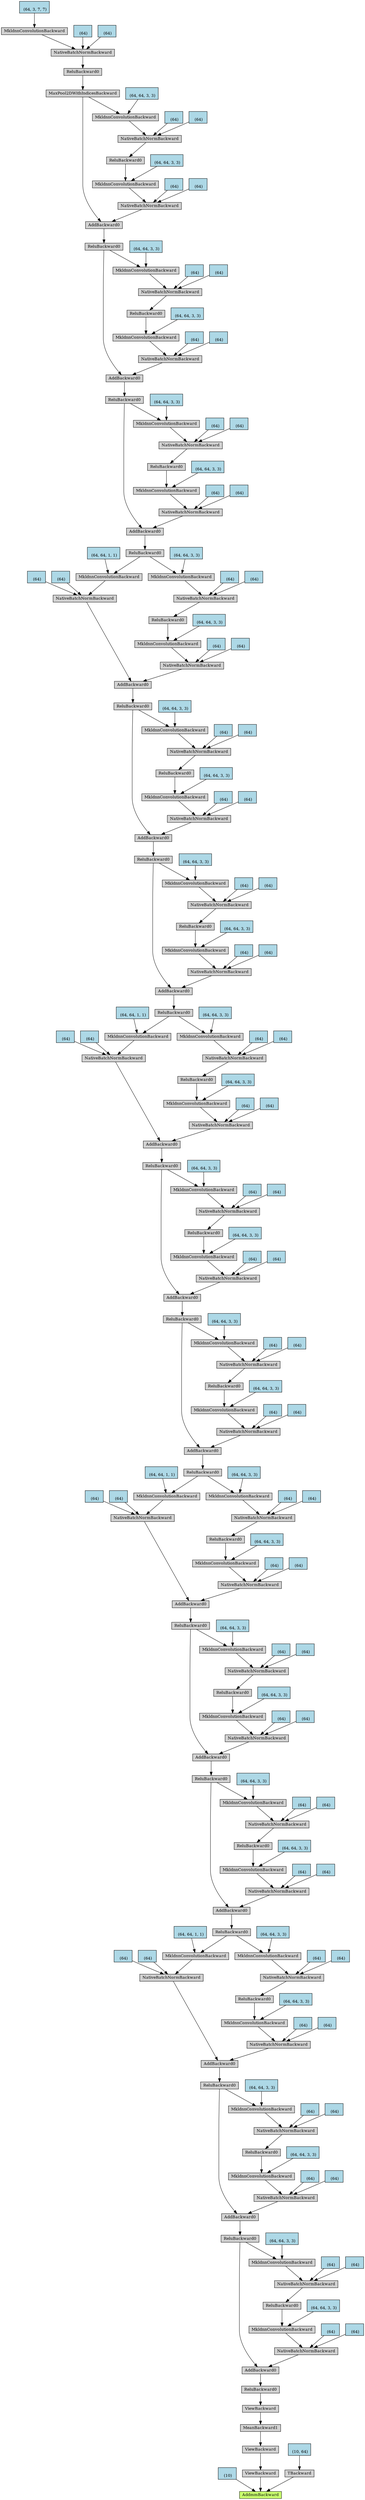 digraph {
	graph [size="71.1,71.1"]
	node [align=left fontsize=12 height=0.2 ranksep=0.1 shape=box style=filled]
	140588604685952 [label=AddmmBackward fillcolor=darkolivegreen1]
	140588604685808 -> 140588604685952
	140588604685808 [label="
 (10)" fillcolor=lightblue]
	140588604685856 -> 140588604685952
	140588604685856 [label=ViewBackward]
	140588604685424 -> 140588604685856
	140588604685424 [label=ViewBackward]
	140588604685472 -> 140588604685424
	140588604685472 [label=MeanBackward1]
	140588604685520 -> 140588604685472
	140588604685520 [label=ViewBackward]
	140588604685616 -> 140588604685520
	140588604685616 [label=ReluBackward0]
	140588604685232 -> 140588604685616
	140588604685232 [label=AddBackward0]
	140588604685136 -> 140588604685232
	140588604685136 [label=NativeBatchNormBackward]
	140588604685088 -> 140588604685136
	140588604685088 [label=MkldnnConvolutionBackward]
	140588604684896 -> 140588604685088
	140588604684896 [label=ReluBackward0]
	140588604684656 -> 140588604684896
	140588604684656 [label=NativeBatchNormBackward]
	140588604684560 -> 140588604684656
	140588604684560 [label=MkldnnConvolutionBackward]
	140588604685184 -> 140588604684560
	140588604685184 [label=ReluBackward0]
	140588604684272 -> 140588604685184
	140588604684272 [label=AddBackward0]
	140588604684176 -> 140588604684272
	140588604684176 [label=NativeBatchNormBackward]
	140588604684128 -> 140588604684176
	140588604684128 [label=MkldnnConvolutionBackward]
	140588607973552 -> 140588604684128
	140588607973552 [label=ReluBackward0]
	140588607973504 -> 140588607973552
	140588607973504 [label=NativeBatchNormBackward]
	140588607973408 -> 140588607973504
	140588607973408 [label=MkldnnConvolutionBackward]
	140588604684224 -> 140588607973408
	140588604684224 [label=ReluBackward0]
	140588607973120 -> 140588604684224
	140588607973120 [label=AddBackward0]
	140588607973024 -> 140588607973120
	140588607973024 [label=NativeBatchNormBackward]
	140588607972784 -> 140588607973024
	140588607972784 [label=MkldnnConvolutionBackward]
	140588607972592 -> 140588607972784
	140588607972592 [label=ReluBackward0]
	140588607972544 -> 140588607972592
	140588607972544 [label=NativeBatchNormBackward]
	140588607972448 -> 140588607972544
	140588607972448 [label=MkldnnConvolutionBackward]
	140588607972256 -> 140588607972448
	140588607972256 [label=ReluBackward0]
	140588607972016 -> 140588607972256
	140588607972016 [label=AddBackward0]
	140588607971968 -> 140588607972016
	140588607971968 [label=NativeBatchNormBackward]
	140588607971728 -> 140588607971968
	140588607971728 [label=MkldnnConvolutionBackward]
	140588607971536 -> 140588607971728
	140588607971536 [label=ReluBackward0]
	140588607971488 -> 140588607971536
	140588607971488 [label=NativeBatchNormBackward]
	140588607973984 -> 140588607971488
	140588607973984 [label=MkldnnConvolutionBackward]
	140588607971824 -> 140588607973984
	140588607971824 [label=ReluBackward0]
	140588607974128 -> 140588607971824
	140588607974128 [label=AddBackward0]
	140588607974272 -> 140588607974128
	140588607974272 [label=NativeBatchNormBackward]
	140588607974416 -> 140588607974272
	140588607974416 [label=MkldnnConvolutionBackward]
	140588607974608 -> 140588607974416
	140588607974608 [label=ReluBackward0]
	140588607974752 -> 140588607974608
	140588607974752 [label=NativeBatchNormBackward]
	140588607974896 -> 140588607974752
	140588607974896 [label=MkldnnConvolutionBackward]
	140588607974320 -> 140588607974896
	140588607974320 [label=ReluBackward0]
	140588607975184 -> 140588607974320
	140588607975184 [label=AddBackward0]
	140588607975328 -> 140588607975184
	140588607975328 [label=NativeBatchNormBackward]
	140588608041072 -> 140588607975328
	140588608041072 [label=MkldnnConvolutionBackward]
	140588608041264 -> 140588608041072
	140588608041264 [label=ReluBackward0]
	140588608041408 -> 140588608041264
	140588608041408 [label=NativeBatchNormBackward]
	140588608041552 -> 140588608041408
	140588608041552 [label=MkldnnConvolutionBackward]
	140588608041744 -> 140588608041552
	140588608041744 [label=ReluBackward0]
	140588608041888 -> 140588608041744
	140588608041888 [label=AddBackward0]
	140588608042032 -> 140588608041888
	140588608042032 [label=NativeBatchNormBackward]
	140588608042176 -> 140588608042032
	140588608042176 [label=MkldnnConvolutionBackward]
	140588608042368 -> 140588608042176
	140588608042368 [label=ReluBackward0]
	140588608042512 -> 140588608042368
	140588608042512 [label=NativeBatchNormBackward]
	140588608042656 -> 140588608042512
	140588608042656 [label=MkldnnConvolutionBackward]
	140588608042080 -> 140588608042656
	140588608042080 [label=ReluBackward0]
	140588608042944 -> 140588608042080
	140588608042944 [label=AddBackward0]
	140588608043088 -> 140588608042944
	140588608043088 [label=NativeBatchNormBackward]
	140588608043232 -> 140588608043088
	140588608043232 [label=MkldnnConvolutionBackward]
	140588608043424 -> 140588608043232
	140588608043424 [label=ReluBackward0]
	140588608043568 -> 140588608043424
	140588608043568 [label=NativeBatchNormBackward]
	140588608043712 -> 140588608043568
	140588608043712 [label=MkldnnConvolutionBackward]
	140588608043136 -> 140588608043712
	140588608043136 [label=ReluBackward0]
	140588608044000 -> 140588608043136
	140588608044000 [label=AddBackward0]
	140588608044144 -> 140588608044000
	140588608044144 [label=NativeBatchNormBackward]
	140588608044288 -> 140588608044144
	140588608044288 [label=MkldnnConvolutionBackward]
	140588608044480 -> 140588608044288
	140588608044480 [label=ReluBackward0]
	140588608044624 -> 140588608044480
	140588608044624 [label=NativeBatchNormBackward]
	140588608044768 -> 140588608044624
	140588608044768 [label=MkldnnConvolutionBackward]
	140588608044960 -> 140588608044768
	140588608044960 [label=ReluBackward0]
	140588608016496 -> 140588608044960
	140588608016496 [label=AddBackward0]
	140588608016640 -> 140588608016496
	140588608016640 [label=NativeBatchNormBackward]
	140588608016784 -> 140588608016640
	140588608016784 [label=MkldnnConvolutionBackward]
	140588608016976 -> 140588608016784
	140588608016976 [label=ReluBackward0]
	140588608017120 -> 140588608016976
	140588608017120 [label=NativeBatchNormBackward]
	140588608017264 -> 140588608017120
	140588608017264 [label=MkldnnConvolutionBackward]
	140588608016688 -> 140588608017264
	140588608016688 [label=ReluBackward0]
	140588608017552 -> 140588608016688
	140588608017552 [label=AddBackward0]
	140588608017696 -> 140588608017552
	140588608017696 [label=NativeBatchNormBackward]
	140588608017840 -> 140588608017696
	140588608017840 [label=MkldnnConvolutionBackward]
	140588608018032 -> 140588608017840
	140588608018032 [label=ReluBackward0]
	140588608018176 -> 140588608018032
	140588608018176 [label=NativeBatchNormBackward]
	140588608018320 -> 140588608018176
	140588608018320 [label=MkldnnConvolutionBackward]
	140588608017744 -> 140588608018320
	140588608017744 [label=ReluBackward0]
	140588608018608 -> 140588608017744
	140588608018608 [label=AddBackward0]
	140588608018752 -> 140588608018608
	140588608018752 [label=NativeBatchNormBackward]
	140588608018896 -> 140588608018752
	140588608018896 [label=MkldnnConvolutionBackward]
	140588608019088 -> 140588608018896
	140588608019088 [label=ReluBackward0]
	140588608019232 -> 140588608019088
	140588608019232 [label=NativeBatchNormBackward]
	140588608019376 -> 140588608019232
	140588608019376 [label=MkldnnConvolutionBackward]
	140588608019568 -> 140588608019376
	140588608019568 [label=ReluBackward0]
	140588608019712 -> 140588608019568
	140588608019712 [label=AddBackward0]
	140588608019856 -> 140588608019712
	140588608019856 [label=NativeBatchNormBackward]
	140588608020000 -> 140588608019856
	140588608020000 [label=MkldnnConvolutionBackward]
	140588608020192 -> 140588608020000
	140588608020192 [label=ReluBackward0]
	140588608020336 -> 140588608020192
	140588608020336 [label=NativeBatchNormBackward]
	140588608061504 -> 140588608020336
	140588608061504 [label=MkldnnConvolutionBackward]
	140588608019904 -> 140588608061504
	140588608019904 [label=ReluBackward0]
	140588608061792 -> 140588608019904
	140588608061792 [label=AddBackward0]
	140588608061936 -> 140588608061792
	140588608061936 [label=NativeBatchNormBackward]
	140588608062080 -> 140588608061936
	140588608062080 [label=MkldnnConvolutionBackward]
	140588608062272 -> 140588608062080
	140588608062272 [label=ReluBackward0]
	140588608062416 -> 140588608062272
	140588608062416 [label=NativeBatchNormBackward]
	140588608062560 -> 140588608062416
	140588608062560 [label=MkldnnConvolutionBackward]
	140588608061984 -> 140588608062560
	140588608061984 [label=ReluBackward0]
	140588608062848 -> 140588608061984
	140588608062848 [label=AddBackward0]
	140588608062992 -> 140588608062848
	140588608062992 [label=NativeBatchNormBackward]
	140588608063136 -> 140588608062992
	140588608063136 [label=MkldnnConvolutionBackward]
	140588608063328 -> 140588608063136
	140588608063328 [label=ReluBackward0]
	140588608063472 -> 140588608063328
	140588608063472 [label=NativeBatchNormBackward]
	140588608063616 -> 140588608063472
	140588608063616 [label=MkldnnConvolutionBackward]
	140588608063040 -> 140588608063616
	140588608063040 [label=MaxPool2DWithIndicesBackward]
	140588608063904 -> 140588608063040
	140588608063904 [label=ReluBackward0]
	140588608064048 -> 140588608063904
	140588608064048 [label=NativeBatchNormBackward]
	140588608064192 -> 140588608064048
	140588608064192 [label=MkldnnConvolutionBackward]
	140588608064384 -> 140588608064192
	140588608064384 [label="
 (64, 3, 7, 7)" fillcolor=lightblue]
	140588608064240 -> 140588608064048
	140588608064240 [label="
 (64)" fillcolor=lightblue]
	140588608064288 -> 140588608064048
	140588608064288 [label="
 (64)" fillcolor=lightblue]
	140588608063808 -> 140588608063616
	140588608063808 [label="
 (64, 64, 3, 3)" fillcolor=lightblue]
	140588608063664 -> 140588608063472
	140588608063664 [label="
 (64)" fillcolor=lightblue]
	140588608063712 -> 140588608063472
	140588608063712 [label="
 (64)" fillcolor=lightblue]
	140588608063376 -> 140588608063136
	140588608063376 [label="
 (64, 64, 3, 3)" fillcolor=lightblue]
	140588608063184 -> 140588608062992
	140588608063184 [label="
 (64)" fillcolor=lightblue]
	140588608063232 -> 140588608062992
	140588608063232 [label="
 (64)" fillcolor=lightblue]
	140588608063040 -> 140588608062848
	140588608062752 -> 140588608062560
	140588608062752 [label="
 (64, 64, 3, 3)" fillcolor=lightblue]
	140588608062608 -> 140588608062416
	140588608062608 [label="
 (64)" fillcolor=lightblue]
	140588608062656 -> 140588608062416
	140588608062656 [label="
 (64)" fillcolor=lightblue]
	140588608062320 -> 140588608062080
	140588608062320 [label="
 (64, 64, 3, 3)" fillcolor=lightblue]
	140588608062128 -> 140588608061936
	140588608062128 [label="
 (64)" fillcolor=lightblue]
	140588608062176 -> 140588608061936
	140588608062176 [label="
 (64)" fillcolor=lightblue]
	140588608061984 -> 140588608061792
	140588608061696 -> 140588608061504
	140588608061696 [label="
 (64, 64, 3, 3)" fillcolor=lightblue]
	140588608061552 -> 140588608020336
	140588608061552 [label="
 (64)" fillcolor=lightblue]
	140588608061600 -> 140588608020336
	140588608061600 [label="
 (64)" fillcolor=lightblue]
	140588608020240 -> 140588608020000
	140588608020240 [label="
 (64, 64, 3, 3)" fillcolor=lightblue]
	140588608020048 -> 140588608019856
	140588608020048 [label="
 (64)" fillcolor=lightblue]
	140588608020096 -> 140588608019856
	140588608020096 [label="
 (64)" fillcolor=lightblue]
	140588608019904 -> 140588608019712
	140588608019616 -> 140588608019376
	140588608019616 [label="
 (64, 64, 3, 3)" fillcolor=lightblue]
	140588608019424 -> 140588608019232
	140588608019424 [label="
 (64)" fillcolor=lightblue]
	140588608019472 -> 140588608019232
	140588608019472 [label="
 (64)" fillcolor=lightblue]
	140588608019136 -> 140588608018896
	140588608019136 [label="
 (64, 64, 3, 3)" fillcolor=lightblue]
	140588608018944 -> 140588608018752
	140588608018944 [label="
 (64)" fillcolor=lightblue]
	140588608018992 -> 140588608018752
	140588608018992 [label="
 (64)" fillcolor=lightblue]
	140588608018800 -> 140588608018608
	140588608018800 [label=NativeBatchNormBackward]
	140588608019040 -> 140588608018800
	140588608019040 [label=MkldnnConvolutionBackward]
	140588608019568 -> 140588608019040
	140588608019664 -> 140588608019040
	140588608019664 [label="
 (64, 64, 1, 1)" fillcolor=lightblue]
	140588608019184 -> 140588608018800
	140588608019184 [label="
 (64)" fillcolor=lightblue]
	140588608019280 -> 140588608018800
	140588608019280 [label="
 (64)" fillcolor=lightblue]
	140588608018512 -> 140588608018320
	140588608018512 [label="
 (64, 64, 3, 3)" fillcolor=lightblue]
	140588608018368 -> 140588608018176
	140588608018368 [label="
 (64)" fillcolor=lightblue]
	140588608018416 -> 140588608018176
	140588608018416 [label="
 (64)" fillcolor=lightblue]
	140588608018080 -> 140588608017840
	140588608018080 [label="
 (64, 64, 3, 3)" fillcolor=lightblue]
	140588608017888 -> 140588608017696
	140588608017888 [label="
 (64)" fillcolor=lightblue]
	140588608017936 -> 140588608017696
	140588608017936 [label="
 (64)" fillcolor=lightblue]
	140588608017744 -> 140588608017552
	140588608017456 -> 140588608017264
	140588608017456 [label="
 (64, 64, 3, 3)" fillcolor=lightblue]
	140588608017312 -> 140588608017120
	140588608017312 [label="
 (64)" fillcolor=lightblue]
	140588608017360 -> 140588608017120
	140588608017360 [label="
 (64)" fillcolor=lightblue]
	140588608017024 -> 140588608016784
	140588608017024 [label="
 (64, 64, 3, 3)" fillcolor=lightblue]
	140588608016832 -> 140588608016640
	140588608016832 [label="
 (64)" fillcolor=lightblue]
	140588608016880 -> 140588608016640
	140588608016880 [label="
 (64)" fillcolor=lightblue]
	140588608016688 -> 140588608016496
	140588608045008 -> 140588608044768
	140588608045008 [label="
 (64, 64, 3, 3)" fillcolor=lightblue]
	140588608044816 -> 140588608044624
	140588608044816 [label="
 (64)" fillcolor=lightblue]
	140588608044864 -> 140588608044624
	140588608044864 [label="
 (64)" fillcolor=lightblue]
	140588608044528 -> 140588608044288
	140588608044528 [label="
 (64, 64, 3, 3)" fillcolor=lightblue]
	140588608044336 -> 140588608044144
	140588608044336 [label="
 (64)" fillcolor=lightblue]
	140588608044384 -> 140588608044144
	140588608044384 [label="
 (64)" fillcolor=lightblue]
	140588608044192 -> 140588608044000
	140588608044192 [label=NativeBatchNormBackward]
	140588608044432 -> 140588608044192
	140588608044432 [label=MkldnnConvolutionBackward]
	140588608044960 -> 140588608044432
	140588608016448 -> 140588608044432
	140588608016448 [label="
 (64, 64, 1, 1)" fillcolor=lightblue]
	140588608044576 -> 140588608044192
	140588608044576 [label="
 (64)" fillcolor=lightblue]
	140588608044672 -> 140588608044192
	140588608044672 [label="
 (64)" fillcolor=lightblue]
	140588608043904 -> 140588608043712
	140588608043904 [label="
 (64, 64, 3, 3)" fillcolor=lightblue]
	140588608043760 -> 140588608043568
	140588608043760 [label="
 (64)" fillcolor=lightblue]
	140588608043808 -> 140588608043568
	140588608043808 [label="
 (64)" fillcolor=lightblue]
	140588608043472 -> 140588608043232
	140588608043472 [label="
 (64, 64, 3, 3)" fillcolor=lightblue]
	140588608043280 -> 140588608043088
	140588608043280 [label="
 (64)" fillcolor=lightblue]
	140588608043328 -> 140588608043088
	140588608043328 [label="
 (64)" fillcolor=lightblue]
	140588608043136 -> 140588608042944
	140588608042848 -> 140588608042656
	140588608042848 [label="
 (64, 64, 3, 3)" fillcolor=lightblue]
	140588608042704 -> 140588608042512
	140588608042704 [label="
 (64)" fillcolor=lightblue]
	140588608042752 -> 140588608042512
	140588608042752 [label="
 (64)" fillcolor=lightblue]
	140588608042416 -> 140588608042176
	140588608042416 [label="
 (64, 64, 3, 3)" fillcolor=lightblue]
	140588608042224 -> 140588608042032
	140588608042224 [label="
 (64)" fillcolor=lightblue]
	140588608042272 -> 140588608042032
	140588608042272 [label="
 (64)" fillcolor=lightblue]
	140588608042080 -> 140588608041888
	140588608041792 -> 140588608041552
	140588608041792 [label="
 (64, 64, 3, 3)" fillcolor=lightblue]
	140588608041600 -> 140588608041408
	140588608041600 [label="
 (64)" fillcolor=lightblue]
	140588608041648 -> 140588608041408
	140588608041648 [label="
 (64)" fillcolor=lightblue]
	140588608041312 -> 140588608041072
	140588608041312 [label="
 (64, 64, 3, 3)" fillcolor=lightblue]
	140588608041120 -> 140588607975328
	140588608041120 [label="
 (64)" fillcolor=lightblue]
	140588608041168 -> 140588607975328
	140588608041168 [label="
 (64)" fillcolor=lightblue]
	140588607975376 -> 140588607975184
	140588607975376 [label=NativeBatchNormBackward]
	140588608041216 -> 140588607975376
	140588608041216 [label=MkldnnConvolutionBackward]
	140588608041744 -> 140588608041216
	140588608041840 -> 140588608041216
	140588608041840 [label="
 (64, 64, 1, 1)" fillcolor=lightblue]
	140588608041360 -> 140588607975376
	140588608041360 [label="
 (64)" fillcolor=lightblue]
	140588608041456 -> 140588607975376
	140588608041456 [label="
 (64)" fillcolor=lightblue]
	140588607975088 -> 140588607974896
	140588607975088 [label="
 (64, 64, 3, 3)" fillcolor=lightblue]
	140588607974944 -> 140588607974752
	140588607974944 [label="
 (64)" fillcolor=lightblue]
	140588607974992 -> 140588607974752
	140588607974992 [label="
 (64)" fillcolor=lightblue]
	140588607974656 -> 140588607974416
	140588607974656 [label="
 (64, 64, 3, 3)" fillcolor=lightblue]
	140588607974464 -> 140588607974272
	140588607974464 [label="
 (64)" fillcolor=lightblue]
	140588607974512 -> 140588607974272
	140588607974512 [label="
 (64)" fillcolor=lightblue]
	140588607974320 -> 140588607974128
	140588607973792 -> 140588607973984
	140588607973792 [label="
 (64, 64, 3, 3)" fillcolor=lightblue]
	140588607973936 -> 140588607971488
	140588607973936 [label="
 (64)" fillcolor=lightblue]
	140588607973888 -> 140588607971488
	140588607973888 [label="
 (64)" fillcolor=lightblue]
	140588607971584 -> 140588607971728
	140588607971584 [label="
 (64, 64, 3, 3)" fillcolor=lightblue]
	140588607971776 -> 140588607971968
	140588607971776 [label="
 (64)" fillcolor=lightblue]
	140588607971632 -> 140588607971968
	140588607971632 [label="
 (64)" fillcolor=lightblue]
	140588607971824 -> 140588607972016
	140588607972112 -> 140588607972448
	140588607972112 [label="
 (64, 64, 3, 3)" fillcolor=lightblue]
	140588607972304 -> 140588607972544
	140588607972304 [label="
 (64)" fillcolor=lightblue]
	140588607972352 -> 140588607972544
	140588607972352 [label="
 (64)" fillcolor=lightblue]
	140588607972640 -> 140588607972784
	140588607972640 [label="
 (64, 64, 3, 3)" fillcolor=lightblue]
	140588607972832 -> 140588607973024
	140588607972832 [label="
 (64)" fillcolor=lightblue]
	140588607972688 -> 140588607973024
	140588607972688 [label="
 (64)" fillcolor=lightblue]
	140588607972880 -> 140588607973120
	140588607972880 [label=NativeBatchNormBackward]
	140588607972736 -> 140588607972880
	140588607972736 [label=MkldnnConvolutionBackward]
	140588607972256 -> 140588607972736
	140588607972160 -> 140588607972736
	140588607972160 [label="
 (64, 64, 1, 1)" fillcolor=lightblue]
	140588607972496 -> 140588607972880
	140588607972496 [label="
 (64)" fillcolor=lightblue]
	140588607972400 -> 140588607972880
	140588607972400 [label="
 (64)" fillcolor=lightblue]
	140588607973216 -> 140588607973408
	140588607973216 [label="
 (64, 64, 3, 3)" fillcolor=lightblue]
	140588607973264 -> 140588607973504
	140588607973264 [label="
 (64)" fillcolor=lightblue]
	140588607973312 -> 140588607973504
	140588607973312 [label="
 (64)" fillcolor=lightblue]
	140588607973600 -> 140588604684128
	140588607973600 [label="
 (64, 64, 3, 3)" fillcolor=lightblue]
	140588509418208 -> 140588604684176
	140588509418208 [label="
 (64)" fillcolor=lightblue]
	140588607973648 -> 140588604684176
	140588607973648 [label="
 (64)" fillcolor=lightblue]
	140588604684224 -> 140588604684272
	140588604684368 -> 140588604684560
	140588604684368 [label="
 (64, 64, 3, 3)" fillcolor=lightblue]
	140588604684608 -> 140588604684656
	140588604684608 [label="
 (64)" fillcolor=lightblue]
	140588604684464 -> 140588604684656
	140588604684464 [label="
 (64)" fillcolor=lightblue]
	140588604684752 -> 140588604685088
	140588604684752 [label="
 (64, 64, 3, 3)" fillcolor=lightblue]
	140588604684944 -> 140588604685136
	140588604684944 [label="
 (64)" fillcolor=lightblue]
	140588604684992 -> 140588604685136
	140588604684992 [label="
 (64)" fillcolor=lightblue]
	140588604685184 -> 140588604685232
	140588604685712 -> 140588604685952
	140588604685712 [label=TBackward]
	140588604685568 -> 140588604685712
	140588604685568 [label="
 (10, 64)" fillcolor=lightblue]
}
